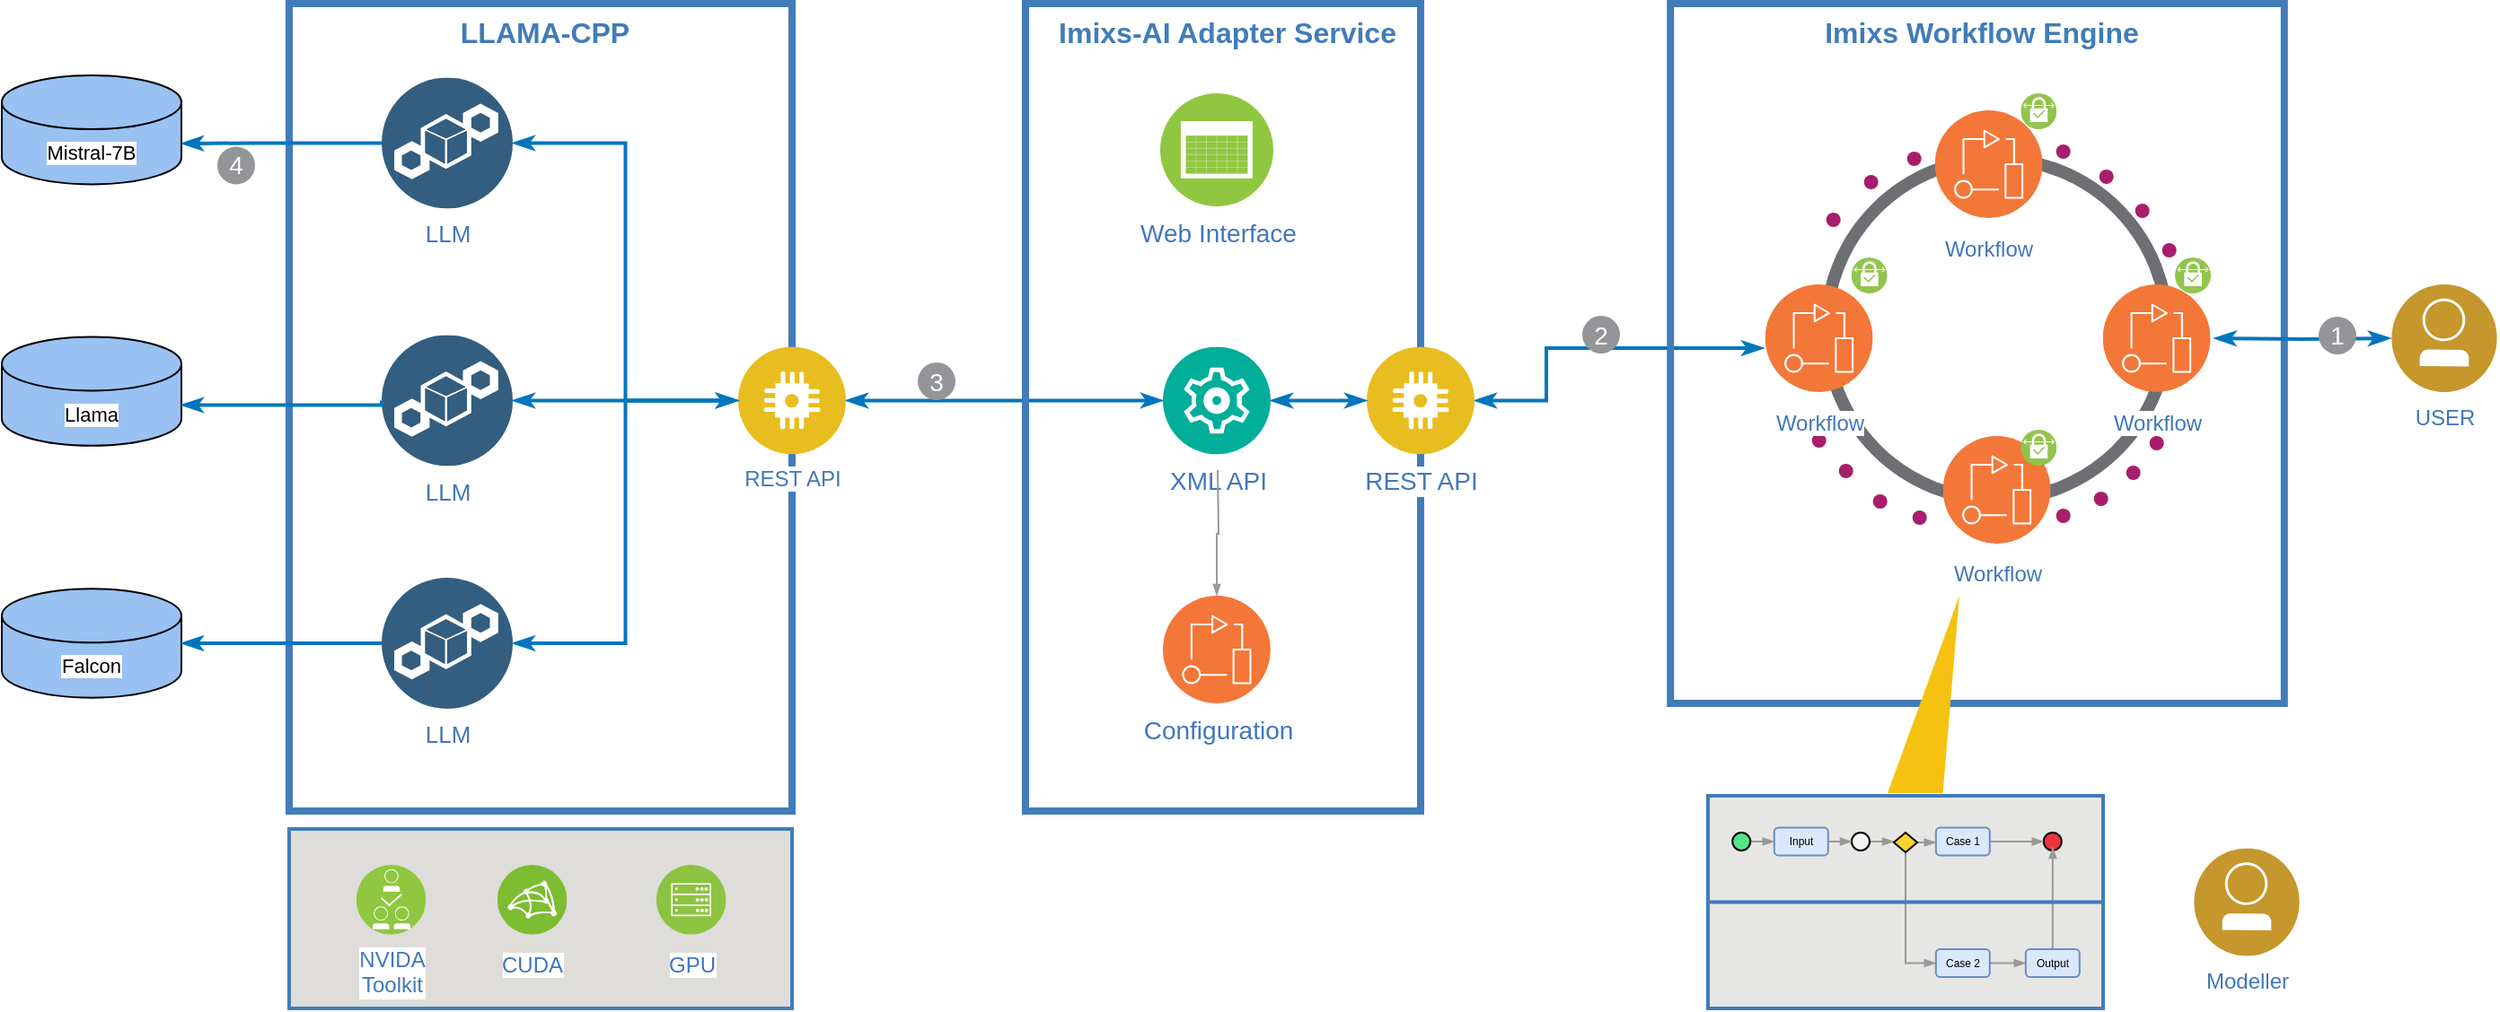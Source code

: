 <mxfile version="24.2.7" type="device">
  <diagram id="eIo0H9kK7ql945uVP1NC" name="Page-1">
    <mxGraphModel dx="1948" dy="969" grid="1" gridSize="10" guides="1" tooltips="1" connect="1" arrows="1" fold="1" page="1" pageScale="1" pageWidth="827" pageHeight="1169" math="0" shadow="0">
      <root>
        <mxCell id="0" />
        <mxCell id="1" parent="0" />
        <mxCell id="T21aQVliIUyU_0U-5JRh-149" style="edgeStyle=orthogonalEdgeStyle;rounded=0;orthogonalLoop=1;jettySize=auto;html=1;exitX=-0.006;exitY=0.592;exitDx=0;exitDy=0;entryX=1;entryY=0.5;entryDx=0;entryDy=0;startArrow=classicThin;startFill=1;endArrow=classicThin;endFill=1;strokeColor=#0076BE;strokeWidth=2;fontSize=12;exitPerimeter=0;" parent="1" target="95eRo9iGLmmY8nyHqxOv-36" edge="1">
          <mxGeometry relative="1" as="geometry">
            <mxPoint x="1030.99" y="352.02" as="sourcePoint" />
            <mxPoint x="1294.38" y="613" as="targetPoint" />
            <Array as="points">
              <mxPoint x="910" y="352" />
              <mxPoint x="910" y="381" />
            </Array>
          </mxGeometry>
        </mxCell>
        <mxCell id="T21aQVliIUyU_0U-5JRh-62" value="" style="edgeStyle=orthogonalEdgeStyle;fontSize=12;html=1;endArrow=classicThin;endFill=1;rounded=0;strokeColor=#0076BE;strokeWidth=2;startArrow=classicThin;startFill=1;exitX=0;exitY=0.5;exitDx=0;exitDy=0;" parent="1" source="T21aQVliIUyU_0U-5JRh-24" target="T21aQVliIUyU_0U-5JRh-5" edge="1">
          <mxGeometry width="60" height="60" relative="1" as="geometry">
            <mxPoint x="961.5" y="613" as="sourcePoint" />
            <mxPoint x="961.5" y="443" as="targetPoint" />
          </mxGeometry>
        </mxCell>
        <mxCell id="T21aQVliIUyU_0U-5JRh-36" value="LLAMA-CPP" style="swimlane;fontStyle=1;horizontal=1;collapsible=0;startSize=30;swimlaneLine=0;swimlaneFillColor=none;fillColor=none;rounded=0;whiteSpace=wrap;html=1;absoluteArcSize=1;arcSize=12;strokeColor=#417CB9;fontColor=#417CB9;verticalAlign=top;align=center;spacingLeft=5;dashed=0;strokeWidth=4;fontSize=16;" parent="1" vertex="1">
          <mxGeometry x="210" y="160" width="280" height="450" as="geometry" />
        </mxCell>
        <mxCell id="T21aQVliIUyU_0U-5JRh-55" value="" style="edgeStyle=orthogonalEdgeStyle;fontSize=12;html=1;endArrow=classicThin;endFill=1;rounded=0;strokeColor=#0076BE;strokeWidth=2;startArrow=none;startFill=0;entryX=1;entryY=0;entryDx=0;entryDy=38.025;entryPerimeter=0;exitX=0;exitY=0.5;exitDx=0;exitDy=0;" parent="T21aQVliIUyU_0U-5JRh-36" source="95eRo9iGLmmY8nyHqxOv-27" target="95eRo9iGLmmY8nyHqxOv-29" edge="1">
          <mxGeometry width="60" height="60" relative="1" as="geometry">
            <mxPoint x="480.5" y="380.7" as="sourcePoint" />
            <mxPoint x="480.5" y="270.7" as="targetPoint" />
            <Array as="points">
              <mxPoint x="-20" y="77.7" />
              <mxPoint x="-20" y="77.7" />
            </Array>
          </mxGeometry>
        </mxCell>
        <mxCell id="T21aQVliIUyU_0U-5JRh-5" value="REST API" style="aspect=fixed;perimeter=ellipsePerimeter;html=1;align=center;shadow=0;dashed=0;fontColor=#4277BB;labelBackgroundColor=#ffffff;fontSize=12;spacingTop=0;image;image=img/lib/ibm/applications/iot_application.svg;imageBorder=none;strokeWidth=0;" parent="T21aQVliIUyU_0U-5JRh-36" vertex="1">
          <mxGeometry x="250" y="191.2" width="60" height="60" as="geometry" />
        </mxCell>
        <mxCell id="T21aQVliIUyU_0U-5JRh-28" value="LLM" style="aspect=fixed;perimeter=ellipsePerimeter;html=1;align=center;shadow=0;dashed=0;fontColor=#4277BB;labelBackgroundColor=#ffffff;fontSize=13;spacingTop=0;image;image=img/lib/ibm/blockchain/ledger.svg;" parent="T21aQVliIUyU_0U-5JRh-36" vertex="1">
          <mxGeometry x="51.5" y="320" width="73" height="73" as="geometry" />
        </mxCell>
        <mxCell id="95eRo9iGLmmY8nyHqxOv-26" value="LLM" style="aspect=fixed;perimeter=ellipsePerimeter;html=1;align=center;shadow=0;dashed=0;fontColor=#4277BB;labelBackgroundColor=#ffffff;fontSize=13;spacingTop=0;image;image=img/lib/ibm/blockchain/ledger.svg;" vertex="1" parent="T21aQVliIUyU_0U-5JRh-36">
          <mxGeometry x="51.5" y="184.7" width="73" height="73" as="geometry" />
        </mxCell>
        <mxCell id="95eRo9iGLmmY8nyHqxOv-27" value="LLM" style="aspect=fixed;perimeter=ellipsePerimeter;html=1;align=center;shadow=0;dashed=0;fontColor=#4277BB;labelBackgroundColor=#ffffff;fontSize=13;spacingTop=0;image;image=img/lib/ibm/blockchain/ledger.svg;" vertex="1" parent="T21aQVliIUyU_0U-5JRh-36">
          <mxGeometry x="51.5" y="41.2" width="73" height="73" as="geometry" />
        </mxCell>
        <mxCell id="T21aQVliIUyU_0U-5JRh-47" value="" style="edgeStyle=orthogonalEdgeStyle;fontSize=12;html=1;endArrow=classicThin;endFill=1;rounded=0;strokeColor=#0076BE;strokeWidth=2;startArrow=classicThin;startFill=1;entryX=0;entryY=0.5;entryDx=0;entryDy=0;exitX=1;exitY=0.5;exitDx=0;exitDy=0;" parent="T21aQVliIUyU_0U-5JRh-36" source="95eRo9iGLmmY8nyHqxOv-27" target="T21aQVliIUyU_0U-5JRh-5" edge="1">
          <mxGeometry width="60" height="60" relative="1" as="geometry">
            <mxPoint x="230" y="137.7" as="sourcePoint" />
            <mxPoint x="100" y="37.7" as="targetPoint" />
          </mxGeometry>
        </mxCell>
        <mxCell id="95eRo9iGLmmY8nyHqxOv-28" value="" style="edgeStyle=orthogonalEdgeStyle;fontSize=12;html=1;endArrow=classicThin;endFill=1;rounded=0;strokeColor=#0076BE;strokeWidth=2;startArrow=classicThin;startFill=1;entryX=0;entryY=0.5;entryDx=0;entryDy=0;exitX=1;exitY=0.5;exitDx=0;exitDy=0;" edge="1" parent="T21aQVliIUyU_0U-5JRh-36" source="95eRo9iGLmmY8nyHqxOv-26" target="T21aQVliIUyU_0U-5JRh-5">
          <mxGeometry width="60" height="60" relative="1" as="geometry">
            <mxPoint x="135" y="87.7" as="sourcePoint" />
            <mxPoint x="240" y="254.7" as="targetPoint" />
          </mxGeometry>
        </mxCell>
        <mxCell id="T21aQVliIUyU_0U-5JRh-49" value="" style="edgeStyle=orthogonalEdgeStyle;fontSize=12;html=1;endArrow=classicThin;endFill=1;rounded=0;strokeColor=#0076BE;strokeWidth=2;startArrow=classicThin;startFill=1;entryX=0;entryY=0.5;entryDx=0;entryDy=0;" parent="T21aQVliIUyU_0U-5JRh-36" source="T21aQVliIUyU_0U-5JRh-28" target="T21aQVliIUyU_0U-5JRh-5" edge="1">
          <mxGeometry width="60" height="60" relative="1" as="geometry">
            <mxPoint x="176.5" y="375.7" as="sourcePoint" />
            <mxPoint x="116.5" y="270.7" as="targetPoint" />
          </mxGeometry>
        </mxCell>
        <mxCell id="95eRo9iGLmmY8nyHqxOv-29" value="Mistral-7B" style="shape=cylinder3;whiteSpace=wrap;html=1;boundedLbl=1;backgroundOutline=1;size=15;fontFamily=Helvetica;fontSize=11;fontColor=default;labelBackgroundColor=default;fillColor=#99c1f1;" vertex="1" parent="T21aQVliIUyU_0U-5JRh-36">
          <mxGeometry x="-160" y="40" width="100" height="60.7" as="geometry" />
        </mxCell>
        <mxCell id="95eRo9iGLmmY8nyHqxOv-31" value="Llama" style="shape=cylinder3;whiteSpace=wrap;html=1;boundedLbl=1;backgroundOutline=1;size=15;fontFamily=Helvetica;fontSize=11;fontColor=default;labelBackgroundColor=default;fillColor=#99c1f1;" vertex="1" parent="T21aQVliIUyU_0U-5JRh-36">
          <mxGeometry x="-160" y="185.7" width="100" height="60.7" as="geometry" />
        </mxCell>
        <mxCell id="95eRo9iGLmmY8nyHqxOv-33" value="" style="edgeStyle=orthogonalEdgeStyle;fontSize=12;html=1;endArrow=classicThin;endFill=1;rounded=0;strokeColor=#0076BE;strokeWidth=2;startArrow=none;startFill=0;entryX=1;entryY=0;entryDx=0;entryDy=38.025;entryPerimeter=0;exitX=0;exitY=0.5;exitDx=0;exitDy=0;" edge="1" parent="T21aQVliIUyU_0U-5JRh-36" source="95eRo9iGLmmY8nyHqxOv-26" target="95eRo9iGLmmY8nyHqxOv-31">
          <mxGeometry width="60" height="60" relative="1" as="geometry">
            <mxPoint x="62" y="87.7" as="sourcePoint" />
            <mxPoint x="-50" y="87.7" as="targetPoint" />
            <Array as="points">
              <mxPoint x="52" y="223.7" />
            </Array>
          </mxGeometry>
        </mxCell>
        <mxCell id="T21aQVliIUyU_0U-5JRh-68" value="3" style="ellipse;whiteSpace=wrap;html=1;aspect=fixed;rounded=0;strokeColor=none;strokeWidth=7;fillColor=#939598;fontSize=14;align=center;fontColor=#FFFFFF;" parent="1" vertex="1">
          <mxGeometry x="560" y="360" width="21" height="21" as="geometry" />
        </mxCell>
        <mxCell id="95eRo9iGLmmY8nyHqxOv-2" value="" style="swimlane;fontStyle=0;horizontal=1;collapsible=0;startSize=6;swimlaneLine=0;swimlaneFillColor=#E6E6E5;fillColor=#E6E6E5;rounded=0;whiteSpace=wrap;html=1;absoluteArcSize=1;arcSize=12;strokeColor=#417CB9;fontColor=#417CB9;verticalAlign=top;align=center;spacingLeft=5;dashed=0;strokeWidth=2;fontSize=3;spacingTop=-4;shadow=0;" vertex="1" parent="1">
          <mxGeometry x="1000" y="601.5" width="220" height="118.5" as="geometry" />
        </mxCell>
        <mxCell id="95eRo9iGLmmY8nyHqxOv-12" style="edgeStyle=orthogonalEdgeStyle;rounded=0;orthogonalLoop=1;jettySize=auto;html=1;exitX=1;exitY=0.5;exitDx=0;exitDy=0;entryX=0;entryY=0.5;entryDx=0;entryDy=0;endArrow=blockThin;endFill=1;endSize=4;strokeColor=#9a9996;" edge="1" parent="95eRo9iGLmmY8nyHqxOv-2" source="95eRo9iGLmmY8nyHqxOv-6" target="95eRo9iGLmmY8nyHqxOv-8">
          <mxGeometry relative="1" as="geometry" />
        </mxCell>
        <mxCell id="95eRo9iGLmmY8nyHqxOv-6" value="" style="ellipse;whiteSpace=wrap;html=1;aspect=fixed;fillColor=#57e389;" vertex="1" parent="95eRo9iGLmmY8nyHqxOv-2">
          <mxGeometry x="13.62" y="20.5" width="10" height="10" as="geometry" />
        </mxCell>
        <mxCell id="95eRo9iGLmmY8nyHqxOv-7" value="" style="ellipse;whiteSpace=wrap;html=1;aspect=fixed;fillColor=#ed333b;" vertex="1" parent="95eRo9iGLmmY8nyHqxOv-2">
          <mxGeometry x="186.91" y="20.5" width="10" height="10" as="geometry" />
        </mxCell>
        <mxCell id="95eRo9iGLmmY8nyHqxOv-8" value="Input" style="rounded=1;whiteSpace=wrap;html=1;fillColor=#dae8fc;strokeColor=#6c8ebf;fontSize=6;" vertex="1" parent="95eRo9iGLmmY8nyHqxOv-2">
          <mxGeometry x="36.91" y="17.75" width="30" height="15.5" as="geometry" />
        </mxCell>
        <mxCell id="95eRo9iGLmmY8nyHqxOv-17" style="edgeStyle=orthogonalEdgeStyle;rounded=0;orthogonalLoop=1;jettySize=auto;html=1;exitX=1;exitY=0.5;exitDx=0;exitDy=0;entryX=0;entryY=0.5;entryDx=0;entryDy=0;strokeColor=#9a9996;align=center;verticalAlign=middle;fontFamily=Helvetica;fontSize=11;fontColor=default;labelBackgroundColor=default;endArrow=blockThin;endFill=1;endSize=4;" edge="1" parent="95eRo9iGLmmY8nyHqxOv-2" source="95eRo9iGLmmY8nyHqxOv-9" target="95eRo9iGLmmY8nyHqxOv-15">
          <mxGeometry relative="1" as="geometry" />
        </mxCell>
        <mxCell id="95eRo9iGLmmY8nyHqxOv-9" value="" style="ellipse;whiteSpace=wrap;html=1;aspect=fixed;fillColor=#f6f5f4;fontColor=#f6f5f4;" vertex="1" parent="95eRo9iGLmmY8nyHqxOv-2">
          <mxGeometry x="80.0" y="20.5" width="10" height="10" as="geometry" />
        </mxCell>
        <mxCell id="95eRo9iGLmmY8nyHqxOv-13" style="edgeStyle=orthogonalEdgeStyle;rounded=0;orthogonalLoop=1;jettySize=auto;html=1;exitX=1;exitY=0.5;exitDx=0;exitDy=0;entryX=0;entryY=0.5;entryDx=0;entryDy=0;endArrow=blockThin;endFill=1;endSize=4;strokeColor=#9a9996;" edge="1" parent="95eRo9iGLmmY8nyHqxOv-2" source="95eRo9iGLmmY8nyHqxOv-8" target="95eRo9iGLmmY8nyHqxOv-9">
          <mxGeometry relative="1" as="geometry">
            <mxPoint x="34" y="36" as="sourcePoint" />
            <mxPoint x="47" y="36" as="targetPoint" />
          </mxGeometry>
        </mxCell>
        <mxCell id="95eRo9iGLmmY8nyHqxOv-23" style="edgeStyle=orthogonalEdgeStyle;rounded=0;orthogonalLoop=1;jettySize=auto;html=1;exitX=1;exitY=0.5;exitDx=0;exitDy=0;entryX=0;entryY=0.5;entryDx=0;entryDy=0;strokeColor=#9a9996;align=center;verticalAlign=middle;fontFamily=Helvetica;fontSize=11;fontColor=default;labelBackgroundColor=default;endArrow=blockThin;endFill=1;endSize=4;" edge="1" parent="95eRo9iGLmmY8nyHqxOv-2" source="95eRo9iGLmmY8nyHqxOv-14" target="95eRo9iGLmmY8nyHqxOv-7">
          <mxGeometry relative="1" as="geometry" />
        </mxCell>
        <mxCell id="95eRo9iGLmmY8nyHqxOv-14" value="Case 1" style="rounded=1;whiteSpace=wrap;html=1;fillColor=#dae8fc;strokeColor=#6c8ebf;fontSize=6;" vertex="1" parent="95eRo9iGLmmY8nyHqxOv-2">
          <mxGeometry x="126.91" y="17.75" width="30" height="15.5" as="geometry" />
        </mxCell>
        <mxCell id="95eRo9iGLmmY8nyHqxOv-19" style="edgeStyle=orthogonalEdgeStyle;rounded=0;orthogonalLoop=1;jettySize=auto;html=1;exitX=0.5;exitY=1;exitDx=0;exitDy=0;entryX=0;entryY=0.5;entryDx=0;entryDy=0;strokeColor=#9a9996;align=center;verticalAlign=middle;fontFamily=Helvetica;fontSize=11;fontColor=default;labelBackgroundColor=default;endArrow=blockThin;endFill=1;endSize=4;" edge="1" parent="95eRo9iGLmmY8nyHqxOv-2" source="95eRo9iGLmmY8nyHqxOv-15" target="95eRo9iGLmmY8nyHqxOv-18">
          <mxGeometry relative="1" as="geometry">
            <Array as="points">
              <mxPoint x="110" y="93" />
            </Array>
          </mxGeometry>
        </mxCell>
        <mxCell id="95eRo9iGLmmY8nyHqxOv-20" style="edgeStyle=orthogonalEdgeStyle;rounded=0;orthogonalLoop=1;jettySize=auto;html=1;exitX=1;exitY=0.5;exitDx=0;exitDy=0;entryX=0;entryY=0.5;entryDx=0;entryDy=0;strokeColor=#9a9996;align=center;verticalAlign=middle;fontFamily=Helvetica;fontSize=11;fontColor=default;labelBackgroundColor=default;endArrow=blockThin;endFill=1;endSize=4;" edge="1" parent="95eRo9iGLmmY8nyHqxOv-2" source="95eRo9iGLmmY8nyHqxOv-15" target="95eRo9iGLmmY8nyHqxOv-14">
          <mxGeometry relative="1" as="geometry" />
        </mxCell>
        <mxCell id="95eRo9iGLmmY8nyHqxOv-15" value="" style="rhombus;whiteSpace=wrap;html=1;fillColor=#f6d32d;" vertex="1" parent="95eRo9iGLmmY8nyHqxOv-2">
          <mxGeometry x="103.46" y="20.5" width="13.09" height="11" as="geometry" />
        </mxCell>
        <mxCell id="95eRo9iGLmmY8nyHqxOv-22" style="edgeStyle=orthogonalEdgeStyle;rounded=0;orthogonalLoop=1;jettySize=auto;html=1;exitX=1;exitY=0.5;exitDx=0;exitDy=0;entryX=0;entryY=0.5;entryDx=0;entryDy=0;strokeColor=#9a9996;align=center;verticalAlign=middle;fontFamily=Helvetica;fontSize=11;fontColor=default;labelBackgroundColor=default;endArrow=blockThin;endFill=1;endSize=4;" edge="1" parent="95eRo9iGLmmY8nyHqxOv-2" source="95eRo9iGLmmY8nyHqxOv-18" target="95eRo9iGLmmY8nyHqxOv-21">
          <mxGeometry relative="1" as="geometry" />
        </mxCell>
        <mxCell id="95eRo9iGLmmY8nyHqxOv-18" value="Case 2" style="rounded=1;whiteSpace=wrap;html=1;fillColor=#dae8fc;strokeColor=#6c8ebf;fontSize=6;" vertex="1" parent="95eRo9iGLmmY8nyHqxOv-2">
          <mxGeometry x="126.91" y="85.5" width="30" height="15.5" as="geometry" />
        </mxCell>
        <mxCell id="95eRo9iGLmmY8nyHqxOv-24" style="edgeStyle=orthogonalEdgeStyle;rounded=0;orthogonalLoop=1;jettySize=auto;html=1;exitX=0.5;exitY=0;exitDx=0;exitDy=0;strokeColor=#9a9996;align=center;verticalAlign=middle;fontFamily=Helvetica;fontSize=11;fontColor=default;labelBackgroundColor=default;endArrow=blockThin;endFill=1;endSize=4;" edge="1" parent="95eRo9iGLmmY8nyHqxOv-2" source="95eRo9iGLmmY8nyHqxOv-21">
          <mxGeometry relative="1" as="geometry">
            <mxPoint x="192.0" y="28.5" as="targetPoint" />
          </mxGeometry>
        </mxCell>
        <mxCell id="95eRo9iGLmmY8nyHqxOv-21" value="Output" style="rounded=1;whiteSpace=wrap;html=1;fillColor=#dae8fc;strokeColor=#6c8ebf;fontSize=6;" vertex="1" parent="95eRo9iGLmmY8nyHqxOv-2">
          <mxGeometry x="176.91" y="85.5" width="30" height="15.5" as="geometry" />
        </mxCell>
        <mxCell id="95eRo9iGLmmY8nyHqxOv-5" value="" style="endArrow=none;html=1;rounded=0;exitX=1;exitY=0.5;exitDx=0;exitDy=0;entryX=0;entryY=0.5;entryDx=0;entryDy=0;strokeColor=#417cb9;endSize=8;startSize=8;strokeWidth=2;" edge="1" parent="1" source="95eRo9iGLmmY8nyHqxOv-2" target="95eRo9iGLmmY8nyHqxOv-2">
          <mxGeometry width="50" height="50" relative="1" as="geometry">
            <mxPoint x="1323.09" y="589" as="sourcePoint" />
            <mxPoint x="1373.09" y="539" as="targetPoint" />
          </mxGeometry>
        </mxCell>
        <mxCell id="T21aQVliIUyU_0U-5JRh-2" value="USER" style="aspect=fixed;perimeter=ellipsePerimeter;html=1;align=center;shadow=0;dashed=0;fontColor=#4277BB;labelBackgroundColor=#ffffff;fontSize=12;spacingTop=0;image;image=img/lib/ibm/blockchain/blockchain_developer.svg;" parent="1" vertex="1">
          <mxGeometry x="1380" y="316.5" width="60" height="60" as="geometry" />
        </mxCell>
        <mxCell id="95eRo9iGLmmY8nyHqxOv-35" value="Imixs-AI Adapter Service" style="swimlane;fontStyle=1;horizontal=1;collapsible=0;startSize=30;swimlaneLine=0;swimlaneFillColor=none;fillColor=none;rounded=0;whiteSpace=wrap;html=1;absoluteArcSize=1;arcSize=12;strokeColor=#417CB9;fontColor=#417CB9;verticalAlign=top;align=center;spacingLeft=5;dashed=0;strokeWidth=4;fontSize=16;" vertex="1" parent="1">
          <mxGeometry x="620" y="160" width="220" height="450" as="geometry" />
        </mxCell>
        <mxCell id="T21aQVliIUyU_0U-5JRh-24" value="XML API" style="aspect=fixed;perimeter=ellipsePerimeter;html=1;align=center;shadow=0;dashed=0;fontColor=#4277BB;labelBackgroundColor=#ffffff;fontSize=14;spacingTop=0;image;image=img/lib/ibm/management/cluster_management.svg;" parent="95eRo9iGLmmY8nyHqxOv-35" vertex="1">
          <mxGeometry x="76.5" y="191.2" width="60" height="60" as="geometry" />
        </mxCell>
        <mxCell id="T21aQVliIUyU_0U-5JRh-25" value="Configuration" style="aspect=fixed;perimeter=ellipsePerimeter;html=1;align=center;shadow=0;dashed=0;fontColor=#4277BB;labelBackgroundColor=#ffffff;fontSize=14;spacingTop=0;image;image=img/lib/ibm/devops/devops.svg;" parent="95eRo9iGLmmY8nyHqxOv-35" vertex="1">
          <mxGeometry x="76.5" y="330" width="60" height="60" as="geometry" />
        </mxCell>
        <mxCell id="T21aQVliIUyU_0U-5JRh-30" value="Web Interface" style="aspect=fixed;perimeter=ellipsePerimeter;html=1;align=center;shadow=0;dashed=0;fontColor=#4277BB;labelBackgroundColor=#ffffff;fontSize=14;spacingTop=0;image;image=img/lib/ibm/blockchain/event.svg;" parent="95eRo9iGLmmY8nyHqxOv-35" vertex="1">
          <mxGeometry x="75" y="50" width="63" height="63" as="geometry" />
        </mxCell>
        <mxCell id="95eRo9iGLmmY8nyHqxOv-36" value="REST API" style="aspect=fixed;perimeter=ellipsePerimeter;html=1;align=center;shadow=0;dashed=0;fontColor=#4277BB;labelBackgroundColor=#ffffff;fontSize=14;spacingTop=0;image;image=img/lib/ibm/applications/iot_application.svg;" vertex="1" parent="95eRo9iGLmmY8nyHqxOv-35">
          <mxGeometry x="190" y="191.2" width="60" height="60" as="geometry" />
        </mxCell>
        <mxCell id="95eRo9iGLmmY8nyHqxOv-42" value="" style="edgeStyle=orthogonalEdgeStyle;fontSize=12;html=1;endArrow=classicThin;endFill=1;rounded=0;strokeColor=#0076BE;strokeWidth=2;startArrow=classicThin;startFill=1;entryX=0;entryY=0.5;entryDx=0;entryDy=0;exitX=1;exitY=0.5;exitDx=0;exitDy=0;" edge="1" parent="95eRo9iGLmmY8nyHqxOv-35" source="T21aQVliIUyU_0U-5JRh-24" target="95eRo9iGLmmY8nyHqxOv-36">
          <mxGeometry width="60" height="60" relative="1" as="geometry">
            <mxPoint x="114.5" y="120" as="sourcePoint" />
            <mxPoint x="90" y="80" as="targetPoint" />
          </mxGeometry>
        </mxCell>
        <mxCell id="95eRo9iGLmmY8nyHqxOv-48" value="" style="group;fontSize=7;fillColor=#deddda;" vertex="1" connectable="0" parent="1">
          <mxGeometry x="210" y="620" width="280" height="100" as="geometry" />
        </mxCell>
        <mxCell id="95eRo9iGLmmY8nyHqxOv-55" value="" style="swimlane;fontStyle=0;horizontal=1;collapsible=0;startSize=28;swimlaneLine=0;swimlaneFillColor=none;fillColor=none;rounded=0;whiteSpace=wrap;html=1;absoluteArcSize=1;arcSize=12;strokeColor=#417CB9;fontColor=#417CB9;verticalAlign=top;align=left;spacingLeft=5;dashed=0;strokeWidth=2;fontSize=7;spacingTop=0;" vertex="1" parent="95eRo9iGLmmY8nyHqxOv-48">
          <mxGeometry width="280" height="100" as="geometry" />
        </mxCell>
        <mxCell id="95eRo9iGLmmY8nyHqxOv-57" value="CUDA" style="image;aspect=fixed;perimeter=ellipsePerimeter;html=1;align=center;shadow=0;dashed=0;fontColor=#4277BB;labelBackgroundColor=default;fontSize=12;spacingTop=3;image=img/lib/ibm/infrastructure/microservices_mesh.svg;fontFamily=Helvetica;" vertex="1" parent="95eRo9iGLmmY8nyHqxOv-55">
          <mxGeometry x="115.862" y="20" width="38.833" height="38.833" as="geometry" />
        </mxCell>
        <mxCell id="95eRo9iGLmmY8nyHqxOv-58" value="GPU" style="image;aspect=fixed;perimeter=ellipsePerimeter;html=1;align=center;shadow=0;dashed=0;fontColor=#4277BB;labelBackgroundColor=default;fontSize=12;spacingTop=3;image=img/lib/ibm/infrastructure/mobile_backend.svg;fontFamily=Helvetica;" vertex="1" parent="95eRo9iGLmmY8nyHqxOv-55">
          <mxGeometry x="204.4" y="20" width="38.833" height="38.833" as="geometry" />
        </mxCell>
        <mxCell id="95eRo9iGLmmY8nyHqxOv-50" value="&lt;div&gt;NVIDA&lt;br&gt;Toolkit&lt;br&gt;&lt;/div&gt;" style="aspect=fixed;perimeter=ellipsePerimeter;html=1;align=center;shadow=0;dashed=0;fontColor=#4277BB;labelBackgroundColor=#ffffff;fontSize=12;spacingTop=0;image;image=img/lib/ibm/blockchain/consensus.svg;" vertex="1" parent="95eRo9iGLmmY8nyHqxOv-55">
          <mxGeometry x="37.33" y="20" width="38.833" height="38.833" as="geometry" />
        </mxCell>
        <mxCell id="95eRo9iGLmmY8nyHqxOv-62" value="Imixs Workflow Engine" style="swimlane;fontStyle=1;horizontal=1;collapsible=0;startSize=30;swimlaneLine=0;swimlaneFillColor=none;fillColor=none;rounded=0;whiteSpace=wrap;html=1;absoluteArcSize=1;arcSize=12;strokeColor=#417cb9;fontColor=#417CB9;verticalAlign=top;align=center;spacingLeft=5;strokeWidth=4;fontSize=16;" vertex="1" parent="1">
          <mxGeometry x="979.1" y="160" width="341.8" height="390" as="geometry" />
        </mxCell>
        <mxCell id="T21aQVliIUyU_0U-5JRh-43" value="" style="ellipse;whiteSpace=wrap;html=1;aspect=fixed;rounded=0;fontSize=7;align=center;fillColor=none;strokeWidth=7;strokeColor=#6E6F72;spacingTop=0;" parent="95eRo9iGLmmY8nyHqxOv-62" vertex="1">
          <mxGeometry x="86.75" y="86.5" width="190" height="190" as="geometry" />
        </mxCell>
        <mxCell id="T21aQVliIUyU_0U-5JRh-95" value="" style="ellipse;whiteSpace=wrap;html=1;aspect=fixed;rounded=0;strokeColor=none;strokeWidth=7;fillColor=#A71E6C;fontSize=14;fontColor=#FFFFFF;align=center;" parent="95eRo9iGLmmY8nyHqxOv-62" vertex="1">
          <mxGeometry x="214.75" y="281.5" width="8" height="8" as="geometry" />
        </mxCell>
        <mxCell id="T21aQVliIUyU_0U-5JRh-96" value="" style="ellipse;whiteSpace=wrap;html=1;aspect=fixed;rounded=0;strokeColor=none;strokeWidth=7;fillColor=#A71E6C;fontSize=14;fontColor=#FFFFFF;align=center;" parent="95eRo9iGLmmY8nyHqxOv-62" vertex="1">
          <mxGeometry x="235.75" y="272" width="8" height="8" as="geometry" />
        </mxCell>
        <mxCell id="T21aQVliIUyU_0U-5JRh-97" value="" style="ellipse;whiteSpace=wrap;html=1;aspect=fixed;rounded=0;strokeColor=none;strokeWidth=7;fillColor=#A71E6C;fontSize=14;fontColor=#FFFFFF;align=center;" parent="95eRo9iGLmmY8nyHqxOv-62" vertex="1">
          <mxGeometry x="266.75" y="241" width="8" height="8" as="geometry" />
        </mxCell>
        <mxCell id="T21aQVliIUyU_0U-5JRh-98" value="" style="ellipse;whiteSpace=wrap;html=1;aspect=fixed;rounded=0;strokeColor=none;strokeWidth=7;fillColor=#A71E6C;fontSize=14;fontColor=#FFFFFF;align=center;" parent="95eRo9iGLmmY8nyHqxOv-62" vertex="1">
          <mxGeometry x="253.75" y="257.5" width="8" height="8" as="geometry" />
        </mxCell>
        <mxCell id="T21aQVliIUyU_0U-5JRh-99" value="" style="ellipse;whiteSpace=wrap;html=1;aspect=fixed;rounded=0;strokeColor=none;strokeWidth=7;fillColor=#A71E6C;fontSize=14;fontColor=#FFFFFF;align=center;" parent="95eRo9iGLmmY8nyHqxOv-62" vertex="1">
          <mxGeometry x="134.75" y="282.5" width="8" height="8" as="geometry" />
        </mxCell>
        <mxCell id="T21aQVliIUyU_0U-5JRh-100" value="" style="ellipse;whiteSpace=wrap;html=1;aspect=fixed;rounded=0;strokeColor=none;strokeWidth=7;fillColor=#A71E6C;fontSize=14;fontColor=#FFFFFF;align=center;" parent="95eRo9iGLmmY8nyHqxOv-62" vertex="1">
          <mxGeometry x="112.75" y="273.5" width="8" height="8" as="geometry" />
        </mxCell>
        <mxCell id="T21aQVliIUyU_0U-5JRh-101" value="" style="ellipse;whiteSpace=wrap;html=1;aspect=fixed;rounded=0;strokeColor=none;strokeWidth=7;fillColor=#A71E6C;fontSize=14;fontColor=#FFFFFF;align=center;" parent="95eRo9iGLmmY8nyHqxOv-62" vertex="1">
          <mxGeometry x="93.75" y="256.5" width="8" height="8" as="geometry" />
        </mxCell>
        <mxCell id="T21aQVliIUyU_0U-5JRh-102" value="" style="ellipse;whiteSpace=wrap;html=1;aspect=fixed;rounded=0;strokeColor=none;strokeWidth=7;fillColor=#A71E6C;fontSize=14;fontColor=#FFFFFF;align=center;" parent="95eRo9iGLmmY8nyHqxOv-62" vertex="1">
          <mxGeometry x="78.75" y="239.5" width="8" height="8" as="geometry" />
        </mxCell>
        <mxCell id="T21aQVliIUyU_0U-5JRh-103" value="" style="ellipse;whiteSpace=wrap;html=1;aspect=fixed;rounded=0;strokeColor=none;strokeWidth=7;fillColor=#A71E6C;fontSize=14;fontColor=#FFFFFF;align=center;" parent="95eRo9iGLmmY8nyHqxOv-62" vertex="1">
          <mxGeometry x="214.75" y="78.5" width="8" height="8" as="geometry" />
        </mxCell>
        <mxCell id="T21aQVliIUyU_0U-5JRh-104" value="" style="ellipse;whiteSpace=wrap;html=1;aspect=fixed;rounded=0;strokeColor=none;strokeWidth=7;fillColor=#A71E6C;fontSize=14;fontColor=#FFFFFF;align=center;" parent="95eRo9iGLmmY8nyHqxOv-62" vertex="1">
          <mxGeometry x="238.75" y="92.5" width="8" height="8" as="geometry" />
        </mxCell>
        <mxCell id="T21aQVliIUyU_0U-5JRh-105" value="" style="ellipse;whiteSpace=wrap;html=1;aspect=fixed;rounded=0;strokeColor=none;strokeWidth=7;fillColor=#A71E6C;fontSize=14;fontColor=#FFFFFF;align=center;" parent="95eRo9iGLmmY8nyHqxOv-62" vertex="1">
          <mxGeometry x="258.75" y="111.5" width="8" height="8" as="geometry" />
        </mxCell>
        <mxCell id="T21aQVliIUyU_0U-5JRh-106" value="" style="ellipse;whiteSpace=wrap;html=1;aspect=fixed;rounded=0;strokeColor=none;strokeWidth=7;fillColor=#A71E6C;fontSize=14;fontColor=#FFFFFF;align=center;" parent="95eRo9iGLmmY8nyHqxOv-62" vertex="1">
          <mxGeometry x="273.75" y="133.5" width="8" height="8" as="geometry" />
        </mxCell>
        <mxCell id="T21aQVliIUyU_0U-5JRh-107" value="" style="ellipse;whiteSpace=wrap;html=1;aspect=fixed;rounded=0;strokeColor=none;strokeWidth=7;fillColor=#A71E6C;fontSize=14;fontColor=#FFFFFF;align=center;" parent="95eRo9iGLmmY8nyHqxOv-62" vertex="1">
          <mxGeometry x="131.75" y="82.5" width="8" height="8" as="geometry" />
        </mxCell>
        <mxCell id="T21aQVliIUyU_0U-5JRh-108" value="" style="ellipse;whiteSpace=wrap;html=1;aspect=fixed;rounded=0;strokeColor=none;strokeWidth=7;fillColor=#A71E6C;fontSize=14;fontColor=#FFFFFF;align=center;" parent="95eRo9iGLmmY8nyHqxOv-62" vertex="1">
          <mxGeometry x="107.75" y="95.5" width="8" height="8" as="geometry" />
        </mxCell>
        <mxCell id="T21aQVliIUyU_0U-5JRh-109" value="" style="ellipse;whiteSpace=wrap;html=1;aspect=fixed;rounded=0;strokeColor=none;strokeWidth=7;fillColor=#A71E6C;fontSize=14;fontColor=#FFFFFF;align=center;" parent="95eRo9iGLmmY8nyHqxOv-62" vertex="1">
          <mxGeometry x="86.75" y="116.5" width="8" height="8" as="geometry" />
        </mxCell>
        <mxCell id="95eRo9iGLmmY8nyHqxOv-75" value="Workflow" style="image;aspect=fixed;perimeter=ellipsePerimeter;html=1;align=center;shadow=0;dashed=0;fontColor=#4277BB;labelBackgroundColor=default;fontSize=12;spacingTop=3;image=img/lib/ibm/devops/devops.svg;fontFamily=Helvetica;" vertex="1" parent="95eRo9iGLmmY8nyHqxOv-62">
          <mxGeometry x="147.25" y="59.5" width="60" height="60" as="geometry" />
        </mxCell>
        <mxCell id="95eRo9iGLmmY8nyHqxOv-76" value="" style="image;aspect=fixed;perimeter=ellipsePerimeter;html=1;align=center;shadow=0;dashed=0;fontColor=#4277BB;labelBackgroundColor=default;fontSize=12;spacingTop=3;image=img/lib/ibm/vpc/VPNConnection.svg;fontFamily=Helvetica;" vertex="1" parent="95eRo9iGLmmY8nyHqxOv-62">
          <mxGeometry x="195.05" y="50" width="20" height="20" as="geometry" />
        </mxCell>
        <mxCell id="95eRo9iGLmmY8nyHqxOv-77" value="Workflow" style="image;aspect=fixed;perimeter=ellipsePerimeter;html=1;align=center;shadow=0;dashed=0;fontColor=#4277BB;labelBackgroundColor=default;fontSize=12;spacingTop=3;image=img/lib/ibm/devops/devops.svg;fontFamily=Helvetica;" vertex="1" parent="95eRo9iGLmmY8nyHqxOv-62">
          <mxGeometry x="52.75" y="156.5" width="60" height="60" as="geometry" />
        </mxCell>
        <mxCell id="95eRo9iGLmmY8nyHqxOv-78" value="Workflow" style="image;aspect=fixed;perimeter=ellipsePerimeter;html=1;align=center;shadow=0;dashed=0;fontColor=#4277BB;labelBackgroundColor=default;fontSize=12;spacingTop=3;image=img/lib/ibm/devops/devops.svg;fontFamily=Helvetica;" vertex="1" parent="95eRo9iGLmmY8nyHqxOv-62">
          <mxGeometry x="151.75" y="241" width="60" height="60" as="geometry" />
        </mxCell>
        <mxCell id="95eRo9iGLmmY8nyHqxOv-79" value="Workflow" style="image;aspect=fixed;perimeter=ellipsePerimeter;html=1;align=center;shadow=0;dashed=0;fontColor=#4277BB;labelBackgroundColor=default;fontSize=12;spacingTop=3;image=img/lib/ibm/devops/devops.svg;fontFamily=Helvetica;" vertex="1" parent="95eRo9iGLmmY8nyHqxOv-62">
          <mxGeometry x="240.75" y="156.5" width="60" height="60" as="geometry" />
        </mxCell>
        <mxCell id="95eRo9iGLmmY8nyHqxOv-80" value="" style="image;aspect=fixed;perimeter=ellipsePerimeter;html=1;align=center;shadow=0;dashed=0;fontColor=#4277BB;labelBackgroundColor=default;fontSize=12;spacingTop=3;image=img/lib/ibm/vpc/VPNConnection.svg;fontFamily=Helvetica;" vertex="1" parent="95eRo9iGLmmY8nyHqxOv-62">
          <mxGeometry x="280.9" y="141.5" width="20" height="20" as="geometry" />
        </mxCell>
        <mxCell id="95eRo9iGLmmY8nyHqxOv-81" value="" style="image;aspect=fixed;perimeter=ellipsePerimeter;html=1;align=center;shadow=0;dashed=0;fontColor=#4277BB;labelBackgroundColor=default;fontSize=12;spacingTop=3;image=img/lib/ibm/vpc/VPNConnection.svg;fontFamily=Helvetica;" vertex="1" parent="95eRo9iGLmmY8nyHqxOv-62">
          <mxGeometry x="100.75" y="141.5" width="20" height="20" as="geometry" />
        </mxCell>
        <mxCell id="95eRo9iGLmmY8nyHqxOv-82" value="" style="image;aspect=fixed;perimeter=ellipsePerimeter;html=1;align=center;shadow=0;dashed=0;fontColor=#4277BB;labelBackgroundColor=default;fontSize=12;spacingTop=3;image=img/lib/ibm/vpc/VPNConnection.svg;fontFamily=Helvetica;" vertex="1" parent="95eRo9iGLmmY8nyHqxOv-62">
          <mxGeometry x="195.05" y="237.5" width="20" height="20" as="geometry" />
        </mxCell>
        <mxCell id="T21aQVliIUyU_0U-5JRh-35" value="" style="verticalLabelPosition=bottom;verticalAlign=top;html=1;shape=mxgraph.basic.obtuse_triangle;dx=0.23;rounded=0;flipH=1;strokeColor=none;fillColor=#f5c211;spacingTop=0;" parent="1" vertex="1">
          <mxGeometry x="1100" y="490" width="40" height="110" as="geometry" />
        </mxCell>
        <mxCell id="95eRo9iGLmmY8nyHqxOv-59" value="" style="edgeStyle=orthogonalEdgeStyle;rounded=0;orthogonalLoop=1;jettySize=auto;html=1;strokeColor=#9a9996;align=center;verticalAlign=middle;fontFamily=Helvetica;fontSize=11;fontColor=default;labelBackgroundColor=default;endArrow=blockThin;endFill=1;endSize=4;entryX=0.5;entryY=0;entryDx=0;entryDy=0;" edge="1" parent="1" target="T21aQVliIUyU_0U-5JRh-25">
          <mxGeometry relative="1" as="geometry">
            <mxPoint x="727" y="420" as="sourcePoint" />
          </mxGeometry>
        </mxCell>
        <mxCell id="95eRo9iGLmmY8nyHqxOv-70" value="" style="edgeStyle=orthogonalEdgeStyle;fontSize=12;html=1;endArrow=classicThin;endFill=1;rounded=0;strokeColor=#0076BE;strokeWidth=2;startArrow=classicThin;startFill=1;entryX=0;entryY=0.5;entryDx=0;entryDy=0;exitX=1;exitY=0.5;exitDx=0;exitDy=0;" edge="1" parent="1" target="T21aQVliIUyU_0U-5JRh-2">
          <mxGeometry width="60" height="60" relative="1" as="geometry">
            <mxPoint x="1281.85" y="346.5" as="sourcePoint" />
            <mxPoint x="820" y="391" as="targetPoint" />
          </mxGeometry>
        </mxCell>
        <mxCell id="T21aQVliIUyU_0U-5JRh-85" value="1" style="ellipse;whiteSpace=wrap;html=1;aspect=fixed;rounded=0;strokeColor=none;strokeWidth=7;fillColor=#939598;fontSize=14;align=center;fontColor=#FFFFFF;" parent="1" vertex="1">
          <mxGeometry x="1340" y="334.5" width="21" height="21" as="geometry" />
        </mxCell>
        <mxCell id="T21aQVliIUyU_0U-5JRh-77" value="2" style="ellipse;whiteSpace=wrap;html=1;aspect=fixed;rounded=0;strokeColor=none;strokeWidth=7;fillColor=#939598;fontSize=14;align=center;fontColor=#FFFFFF;" parent="1" vertex="1">
          <mxGeometry x="930" y="334" width="21" height="21" as="geometry" />
        </mxCell>
        <mxCell id="T21aQVliIUyU_0U-5JRh-64" value="4" style="ellipse;whiteSpace=wrap;html=1;aspect=fixed;rounded=0;strokeColor=none;strokeWidth=7;fillColor=#939598;fontSize=14;align=center;fontColor=#FFFFFF;" parent="1" vertex="1">
          <mxGeometry x="170" y="239.7" width="21" height="21" as="geometry" />
        </mxCell>
        <mxCell id="95eRo9iGLmmY8nyHqxOv-32" value="Falcon" style="shape=cylinder3;whiteSpace=wrap;html=1;boundedLbl=1;backgroundOutline=1;size=15;fontFamily=Helvetica;fontSize=11;fontColor=default;labelBackgroundColor=default;fillColor=#99c1f1;" vertex="1" parent="1">
          <mxGeometry x="50" y="486.15" width="100" height="60.7" as="geometry" />
        </mxCell>
        <mxCell id="95eRo9iGLmmY8nyHqxOv-34" value="" style="edgeStyle=orthogonalEdgeStyle;fontSize=12;html=1;endArrow=classicThin;endFill=1;rounded=0;strokeColor=#0076BE;strokeWidth=2;startArrow=none;startFill=0;entryX=1;entryY=0.5;entryDx=0;entryDy=0;entryPerimeter=0;exitX=0;exitY=0.5;exitDx=0;exitDy=0;" edge="1" parent="1" source="T21aQVliIUyU_0U-5JRh-28" target="95eRo9iGLmmY8nyHqxOv-32">
          <mxGeometry width="60" height="60" relative="1" as="geometry">
            <mxPoint x="272" y="391.7" as="sourcePoint" />
            <mxPoint x="160" y="393.7" as="targetPoint" />
            <Array as="points">
              <mxPoint x="150" y="517" />
            </Array>
          </mxGeometry>
        </mxCell>
        <mxCell id="95eRo9iGLmmY8nyHqxOv-83" value="Modeller" style="aspect=fixed;perimeter=ellipsePerimeter;html=1;align=center;shadow=0;dashed=0;fontColor=#4277BB;labelBackgroundColor=#ffffff;fontSize=12;spacingTop=0;image;image=img/lib/ibm/blockchain/blockchain_developer.svg;" vertex="1" parent="1">
          <mxGeometry x="1270" y="630.75" width="60" height="60" as="geometry" />
        </mxCell>
      </root>
    </mxGraphModel>
  </diagram>
</mxfile>
